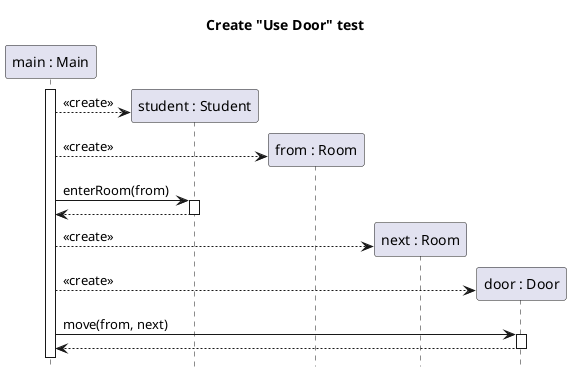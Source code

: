 @startuml door-use-create
title Create "Use Door" test
hide footbox
participant "main : Main" as main
participant "student : Student" as student
participant "from : Room" as from
participant "next : Room" as next
participant "door : Door" as door

main++
create student
main --> student: <<create>>
create from
main --> from: <<create>>
main -> student ++ : enterRoom(from)
return
create next
main --> next: <<create>>
create door
main --> door: <<create>>
main -> door ++ : move(from, next)
return

@enduml